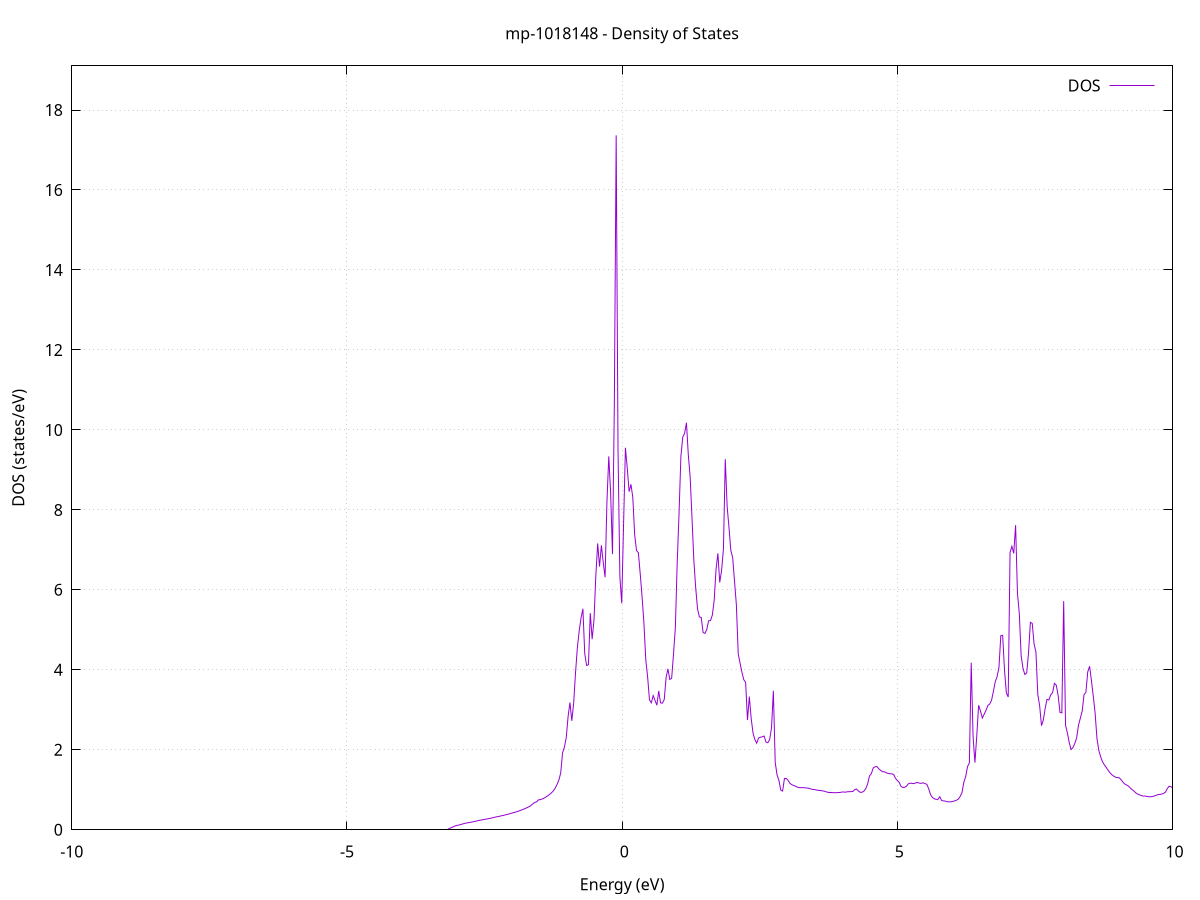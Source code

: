 set title 'mp-1018148 - Density of States'
set xlabel 'Energy (eV)'
set ylabel 'DOS (states/eV)'
set grid
set xrange [-10:10]
set yrange [0:19.104]
set xzeroaxis lt -1
set terminal png size 800,600
set output 'mp-1018148_dos_gnuplot.png'
plot '-' using 1:2 with lines title 'DOS'
-47.585700 0.000000
-47.552100 0.000000
-47.518500 0.000000
-47.484900 0.000000
-47.451300 0.000000
-47.417700 0.000000
-47.384100 0.000000
-47.350500 0.000000
-47.316900 0.000000
-47.283300 0.000000
-47.249700 0.000000
-47.216100 0.000000
-47.182500 0.000000
-47.148900 0.000000
-47.115300 0.000000
-47.081700 0.000000
-47.048100 0.000000
-47.014500 0.000000
-46.980900 0.000000
-46.947300 0.000000
-46.913700 0.000000
-46.880100 0.000000
-46.846500 0.000000
-46.812900 0.000000
-46.779300 0.000000
-46.745700 0.000000
-46.712100 0.000000
-46.678500 0.000000
-46.644900 0.000000
-46.611300 0.000000
-46.577700 0.000000
-46.544100 0.000000
-46.510500 0.000000
-46.476900 0.000000
-46.443300 0.000000
-46.409700 0.000000
-46.376100 0.000000
-46.342500 0.000000
-46.308900 0.000000
-46.275300 0.000000
-46.241700 0.000000
-46.208100 0.000000
-46.174500 0.000000
-46.140900 0.000000
-46.107300 0.000000
-46.073700 0.000000
-46.040100 0.000000
-46.006500 0.000000
-45.972900 0.000000
-45.939300 0.000000
-45.905700 0.000000
-45.872100 0.000000
-45.838500 0.000000
-45.804900 0.000000
-45.771300 0.000000
-45.737700 0.000000
-45.704100 0.000000
-45.670500 0.000000
-45.636900 0.000000
-45.603300 0.000000
-45.569700 0.000000
-45.536100 0.000000
-45.502500 0.000000
-45.468900 0.000000
-45.435300 0.000000
-45.401700 0.000000
-45.368100 0.000000
-45.334500 0.000000
-45.300900 0.000000
-45.267300 0.000000
-45.233700 0.000000
-45.200100 0.000000
-45.166500 0.000000
-45.132900 0.000000
-45.099300 0.000000
-45.065700 0.000000
-45.032100 0.000000
-44.998500 0.000000
-44.964900 0.000000
-44.931300 0.000000
-44.897700 0.000000
-44.864100 0.000000
-44.830500 0.000000
-44.796900 0.000000
-44.763300 0.000000
-44.729700 0.000000
-44.696100 0.000000
-44.662500 0.000000
-44.628900 0.000000
-44.595300 0.000000
-44.561700 0.000000
-44.528100 122.123100
-44.494500 0.000000
-44.460900 0.000000
-44.427300 0.000000
-44.393700 0.000000
-44.360100 0.000000
-44.326500 0.000000
-44.292900 0.000000
-44.259300 0.000000
-44.225700 0.000000
-44.192100 0.000000
-44.158500 0.000000
-44.124900 0.000000
-44.091300 0.000000
-44.057700 0.000000
-44.024100 0.000000
-43.990500 0.000000
-43.956900 0.000000
-43.923300 0.000000
-43.889700 0.000000
-43.856100 0.000000
-43.822500 0.000000
-43.788900 0.000000
-43.755300 0.000000
-43.721700 0.000000
-43.688100 0.000000
-43.654500 0.000000
-43.620900 0.000000
-43.587300 0.000000
-43.553700 0.000000
-43.520100 0.000000
-43.486500 0.000000
-43.452900 0.000000
-43.419300 0.000000
-43.385700 0.000000
-43.352100 0.000000
-43.318500 0.000000
-43.284900 0.000000
-43.251300 0.000000
-43.217700 0.000000
-43.184100 0.000000
-43.150500 0.000000
-43.116900 0.000000
-43.083300 0.000000
-43.049700 0.000000
-43.016100 0.000000
-42.982500 0.000000
-42.948900 0.000000
-42.915300 0.000000
-42.881700 0.000000
-42.848100 0.000000
-42.814500 0.000000
-42.780900 0.000000
-42.747300 0.000000
-42.713700 0.000000
-42.680100 0.000000
-42.646500 0.000000
-42.612900 0.000000
-42.579300 0.000000
-42.545700 0.000000
-42.512100 0.000000
-42.478500 0.000000
-42.444900 0.000000
-42.411300 0.000000
-42.377700 0.000000
-42.344100 0.000000
-42.310500 0.000000
-42.276900 0.000000
-42.243300 0.000000
-42.209700 0.000000
-42.176100 0.000000
-42.142500 0.000000
-42.108900 0.000000
-42.075300 0.000000
-42.041700 0.000000
-42.008100 0.000000
-41.974500 0.000000
-41.940900 0.000000
-41.907300 0.000000
-41.873700 0.000000
-41.840100 0.000000
-41.806500 0.000000
-41.772900 0.000000
-41.739300 0.000000
-41.705700 0.000000
-41.672100 0.000000
-41.638500 0.000000
-41.604900 0.000000
-41.571300 0.000000
-41.537700 0.000000
-41.504100 0.000000
-41.470500 0.000000
-41.436900 0.000000
-41.403300 0.000000
-41.369700 0.000000
-41.336100 0.000000
-41.302500 0.000000
-41.268900 0.000000
-41.235300 0.000000
-41.201700 0.000000
-41.168100 0.000000
-41.134500 0.000000
-41.100900 0.000000
-41.067300 0.000000
-41.033700 0.000000
-41.000100 0.000000
-40.966500 0.000000
-40.932900 0.000000
-40.899300 0.000000
-40.865700 0.000000
-40.832100 0.000000
-40.798500 0.000000
-40.764900 0.000000
-40.731300 0.000000
-40.697700 0.000000
-40.664100 0.000000
-40.630500 0.000000
-40.596900 0.000000
-40.563300 0.000000
-40.529700 0.000000
-40.496100 0.000000
-40.462500 0.000000
-40.428900 0.000000
-40.395300 0.000000
-40.361700 0.000000
-40.328100 0.000000
-40.294500 0.000000
-40.260900 0.000000
-40.227300 0.000000
-40.193700 0.000000
-40.160100 0.000000
-40.126500 0.000000
-40.092900 0.000000
-40.059300 0.000000
-40.025700 0.000000
-39.992100 0.000000
-39.958500 0.000000
-39.924900 0.000000
-39.891300 0.000000
-39.857700 0.000000
-39.824100 0.000000
-39.790500 0.000000
-39.756900 0.000000
-39.723300 0.000000
-39.689700 0.000000
-39.656000 0.000000
-39.622400 0.000000
-39.588800 0.000000
-39.555200 0.000000
-39.521600 0.000000
-39.488000 0.000000
-39.454400 0.000000
-39.420800 0.000000
-39.387200 0.000000
-39.353600 0.000000
-39.320000 0.000000
-39.286400 0.000000
-39.252800 0.000000
-39.219200 0.000000
-39.185600 0.000000
-39.152000 0.000000
-39.118400 0.000000
-39.084800 0.000000
-39.051200 0.000000
-39.017600 0.000000
-38.984000 0.000000
-38.950400 0.000000
-38.916800 0.000000
-38.883200 0.000000
-38.849600 0.000000
-38.816000 0.000000
-38.782400 0.000000
-38.748800 0.000000
-38.715200 0.000000
-38.681600 0.000000
-38.648000 0.000000
-38.614400 0.000000
-38.580800 0.000000
-38.547200 0.000000
-38.513600 0.000000
-38.480000 0.000000
-38.446400 0.000000
-38.412800 0.000000
-38.379200 0.000000
-38.345600 0.000000
-38.312000 0.000000
-38.278400 0.000000
-38.244800 0.000000
-38.211200 0.000000
-38.177600 0.000000
-38.144000 0.000000
-38.110400 0.000000
-38.076800 0.000000
-38.043200 0.000000
-38.009600 0.000000
-37.976000 0.000000
-37.942400 0.000000
-37.908800 0.000000
-37.875200 0.000000
-37.841600 0.000000
-37.808000 0.000000
-37.774400 0.000000
-37.740800 0.000000
-37.707200 0.000000
-37.673600 0.000000
-37.640000 0.000000
-37.606400 0.000000
-37.572800 0.000000
-37.539200 0.000000
-37.505600 0.000000
-37.472000 0.000000
-37.438400 0.000000
-37.404800 0.000000
-37.371200 0.000000
-37.337600 0.000000
-37.304000 0.000000
-37.270400 0.000000
-37.236800 0.000000
-37.203200 0.000000
-37.169600 0.000000
-37.136000 0.000000
-37.102400 0.000000
-37.068800 0.000000
-37.035200 0.000000
-37.001600 0.000000
-36.968000 0.000000
-36.934400 0.000000
-36.900800 0.000000
-36.867200 0.000000
-36.833600 0.000000
-36.800000 0.000000
-36.766400 0.000000
-36.732800 0.000000
-36.699200 0.000000
-36.665600 0.000000
-36.632000 0.000000
-36.598400 0.000000
-36.564800 0.000000
-36.531200 0.000000
-36.497600 0.000000
-36.464000 0.000000
-36.430400 0.000000
-36.396800 0.000000
-36.363200 0.000000
-36.329600 0.000000
-36.296000 0.000000
-36.262400 0.000000
-36.228800 0.000000
-36.195200 0.000000
-36.161600 0.000000
-36.128000 0.000000
-36.094400 0.000000
-36.060800 0.000000
-36.027200 0.000000
-35.993600 0.000000
-35.960000 0.000000
-35.926400 0.000000
-35.892800 0.000000
-35.859200 0.000000
-35.825600 0.000000
-35.792000 0.000000
-35.758400 0.000000
-35.724800 0.000000
-35.691200 0.000000
-35.657600 0.000000
-35.624000 0.000000
-35.590400 0.000000
-35.556800 0.000000
-35.523200 0.000000
-35.489600 0.000000
-35.456000 0.000000
-35.422400 0.000000
-35.388800 0.000000
-35.355200 0.000000
-35.321600 0.000000
-35.288000 0.000000
-35.254400 0.000000
-35.220800 0.000000
-35.187200 0.000000
-35.153600 0.000000
-35.120000 0.000000
-35.086400 0.000000
-35.052800 0.000000
-35.019200 0.000000
-34.985600 0.000000
-34.952000 0.000000
-34.918400 0.000000
-34.884800 0.000000
-34.851200 0.000000
-34.817600 0.000000
-34.784000 0.000000
-34.750400 0.000000
-34.716800 0.000000
-34.683200 0.000000
-34.649600 0.000000
-34.616000 0.000000
-34.582400 0.000000
-34.548800 0.000000
-34.515200 0.000000
-34.481600 0.000000
-34.448000 0.000000
-34.414400 0.000000
-34.380800 0.000000
-34.347200 0.000000
-34.313600 0.000000
-34.280000 0.000000
-34.246400 0.000000
-34.212800 0.000000
-34.179200 0.000000
-34.145600 0.000000
-34.112000 0.000000
-34.078400 0.000000
-34.044800 0.000000
-34.011200 0.000000
-33.977600 0.000000
-33.944000 0.000000
-33.910400 0.000000
-33.876800 0.000000
-33.843200 0.000000
-33.809600 0.000000
-33.776000 0.000000
-33.742400 0.000000
-33.708800 0.000000
-33.675200 0.000000
-33.641600 0.000000
-33.608000 0.000000
-33.574400 0.000000
-33.540800 0.000000
-33.507200 0.000000
-33.473600 0.000000
-33.440000 0.000000
-33.406400 0.000000
-33.372800 0.000000
-33.339200 0.000000
-33.305600 0.000000
-33.272000 0.000000
-33.238400 0.000000
-33.204800 0.000000
-33.171200 0.000000
-33.137600 0.000000
-33.104000 0.000000
-33.070400 0.000000
-33.036800 0.000000
-33.003200 0.000000
-32.969600 0.000000
-32.936000 0.000000
-32.902400 0.000000
-32.868800 0.000000
-32.835200 0.000000
-32.801600 0.000000
-32.768000 0.000000
-32.734400 0.000000
-32.700800 0.000000
-32.667200 0.000000
-32.633600 0.000000
-32.600000 0.000000
-32.566400 0.000000
-32.532800 0.000000
-32.499200 0.000000
-32.465600 0.000000
-32.432000 0.000000
-32.398400 0.000000
-32.364800 0.000000
-32.331200 0.000000
-32.297600 0.000000
-32.264000 0.000000
-32.230400 0.000000
-32.196800 0.000000
-32.163200 0.000000
-32.129600 0.000000
-32.096000 0.000000
-32.062400 0.000000
-32.028800 0.000000
-31.995200 0.000000
-31.961600 0.000000
-31.928000 0.000000
-31.894400 0.000000
-31.860800 0.000000
-31.827200 0.000000
-31.793600 0.000000
-31.760000 0.000000
-31.726400 0.000000
-31.692800 0.000000
-31.659200 0.000000
-31.625600 0.000000
-31.592000 0.000000
-31.558400 0.000000
-31.524800 0.000000
-31.491200 0.000000
-31.457600 0.000000
-31.424000 0.000000
-31.390400 0.000000
-31.356800 0.000000
-31.323200 0.000000
-31.289600 0.000000
-31.256000 0.000000
-31.222400 0.000000
-31.188800 0.000000
-31.155200 0.000000
-31.121600 0.000000
-31.088000 0.000000
-31.054400 0.000000
-31.020800 0.000000
-30.987200 0.000000
-30.953600 0.000000
-30.920000 0.000000
-30.886400 0.000000
-30.852800 0.000000
-30.819200 0.000000
-30.785600 0.000000
-30.752000 0.000000
-30.718400 0.000000
-30.684800 0.000000
-30.651200 0.000000
-30.617600 0.000000
-30.584000 0.000000
-30.550400 0.000000
-30.516800 0.000000
-30.483200 0.000000
-30.449600 0.000000
-30.416000 0.000000
-30.382400 0.000000
-30.348800 0.000000
-30.315200 0.000000
-30.281600 0.000000
-30.248000 0.000000
-30.214400 0.000000
-30.180800 0.000000
-30.147200 0.000000
-30.113600 0.000000
-30.079900 0.000000
-30.046300 0.000000
-30.012700 0.000000
-29.979100 0.000000
-29.945500 0.000000
-29.911900 0.000000
-29.878300 0.000000
-29.844700 0.000000
-29.811100 0.000000
-29.777500 0.000000
-29.743900 0.000000
-29.710300 0.000000
-29.676700 0.000000
-29.643100 0.000000
-29.609500 0.000000
-29.575900 0.000000
-29.542300 0.000000
-29.508700 0.000000
-29.475100 0.000000
-29.441500 0.000000
-29.407900 0.000000
-29.374300 0.000000
-29.340700 0.000000
-29.307100 0.000000
-29.273500 0.000000
-29.239900 0.000000
-29.206300 0.000000
-29.172700 0.000000
-29.139100 0.000000
-29.105500 0.000000
-29.071900 0.000000
-29.038300 0.000000
-29.004700 0.000000
-28.971100 0.000000
-28.937500 0.000000
-28.903900 0.000000
-28.870300 0.000000
-28.836700 0.000000
-28.803100 0.000000
-28.769500 0.000000
-28.735900 0.000000
-28.702300 0.000000
-28.668700 0.000000
-28.635100 0.000000
-28.601500 0.000000
-28.567900 0.000000
-28.534300 0.000000
-28.500700 0.000000
-28.467100 0.000000
-28.433500 0.000000
-28.399900 0.000000
-28.366300 0.000000
-28.332700 0.000000
-28.299100 0.000000
-28.265500 0.000000
-28.231900 0.000000
-28.198300 0.000000
-28.164700 0.000000
-28.131100 0.000000
-28.097500 0.000000
-28.063900 0.000000
-28.030300 0.000000
-27.996700 0.000000
-27.963100 0.000000
-27.929500 0.000000
-27.895900 0.000000
-27.862300 0.000000
-27.828700 0.000000
-27.795100 0.000000
-27.761500 0.000000
-27.727900 0.000000
-27.694300 0.000000
-27.660700 0.000000
-27.627100 0.000000
-27.593500 0.000000
-27.559900 0.000000
-27.526300 0.000000
-27.492700 0.000000
-27.459100 0.000000
-27.425500 0.000000
-27.391900 0.000000
-27.358300 0.000000
-27.324700 0.000000
-27.291100 0.000000
-27.257500 0.000000
-27.223900 0.000000
-27.190300 0.000000
-27.156700 0.000000
-27.123100 0.000000
-27.089500 0.000000
-27.055900 0.000000
-27.022300 0.000000
-26.988700 0.000000
-26.955100 0.000000
-26.921500 0.000000
-26.887900 0.000000
-26.854300 0.000000
-26.820700 0.000000
-26.787100 0.000000
-26.753500 0.000000
-26.719900 0.000000
-26.686300 0.000000
-26.652700 0.000000
-26.619100 0.000000
-26.585500 0.000000
-26.551900 0.000000
-26.518300 0.000000
-26.484700 0.000000
-26.451100 0.000000
-26.417500 0.000000
-26.383900 0.000000
-26.350300 0.000000
-26.316700 0.000000
-26.283100 0.000000
-26.249500 0.000000
-26.215900 0.000000
-26.182300 0.000000
-26.148700 0.000000
-26.115100 0.000000
-26.081500 0.000000
-26.047900 0.000000
-26.014300 0.000000
-25.980700 0.000000
-25.947100 0.000000
-25.913500 0.000000
-25.879900 0.000000
-25.846300 0.000000
-25.812700 0.000000
-25.779100 0.000000
-25.745500 0.000000
-25.711900 0.000000
-25.678300 0.000000
-25.644700 0.000000
-25.611100 0.000000
-25.577500 0.000000
-25.543900 0.000000
-25.510300 0.000000
-25.476700 0.000000
-25.443100 0.000000
-25.409500 0.000000
-25.375900 0.000000
-25.342300 0.000000
-25.308700 0.000000
-25.275100 0.000000
-25.241500 0.000000
-25.207900 0.000000
-25.174300 0.000000
-25.140700 0.000000
-25.107100 0.000000
-25.073500 0.000000
-25.039900 0.000000
-25.006300 0.000000
-24.972700 0.000000
-24.939100 0.000000
-24.905500 0.000000
-24.871900 0.000000
-24.838300 0.000000
-24.804700 0.000000
-24.771100 0.000000
-24.737500 0.000000
-24.703900 0.000000
-24.670300 0.000000
-24.636700 0.000000
-24.603100 0.000000
-24.569500 0.000000
-24.535900 0.000000
-24.502300 0.000000
-24.468700 0.000000
-24.435100 0.000000
-24.401500 0.000000
-24.367900 0.000000
-24.334300 0.000000
-24.300700 0.000000
-24.267100 0.000000
-24.233500 0.000000
-24.199900 0.000000
-24.166300 0.000000
-24.132700 0.000000
-24.099100 0.000000
-24.065500 0.000000
-24.031900 0.000000
-23.998300 0.000000
-23.964700 0.000000
-23.931100 0.000000
-23.897500 0.000000
-23.863900 0.000000
-23.830300 0.000000
-23.796700 0.000000
-23.763100 0.000000
-23.729500 0.000000
-23.695900 0.000000
-23.662300 0.000000
-23.628700 0.000000
-23.595100 0.000000
-23.561500 0.000000
-23.527900 0.000000
-23.494300 0.000000
-23.460700 0.000000
-23.427100 0.000000
-23.393500 0.000000
-23.359900 0.000000
-23.326300 0.000000
-23.292700 0.000000
-23.259100 56.169600
-23.225500 27.532100
-23.191900 339.630600
-23.158300 0.000000
-23.124700 0.000000
-23.091100 0.000000
-23.057500 0.000000
-23.023900 0.000000
-22.990300 0.000000
-22.956700 0.000000
-22.923100 0.000000
-22.889500 0.000000
-22.855900 0.000000
-22.822300 0.000000
-22.788700 0.000000
-22.755100 0.000000
-22.721500 0.000000
-22.687900 0.000000
-22.654300 0.000000
-22.620700 0.000000
-22.587100 0.000000
-22.553500 0.000000
-22.519900 0.000000
-22.486300 0.000000
-22.452700 0.000000
-22.419100 0.000000
-22.385500 0.000000
-22.351900 0.000000
-22.318300 0.000000
-22.284700 0.000000
-22.251100 0.000000
-22.217500 0.000000
-22.183900 0.000000
-22.150300 0.000000
-22.116700 0.000000
-22.083100 0.000000
-22.049500 0.000000
-22.015900 0.000000
-21.982300 0.000000
-21.948700 0.000000
-21.915100 0.000000
-21.881500 0.000000
-21.847900 0.000000
-21.814300 0.000000
-21.780700 0.000000
-21.747100 0.000000
-21.713500 0.000000
-21.679900 0.000000
-21.646300 0.000000
-21.612700 0.000000
-21.579100 0.000000
-21.545500 0.000000
-21.511900 0.000000
-21.478300 0.000000
-21.444700 0.000000
-21.411100 0.000000
-21.377500 0.000000
-21.343900 0.000000
-21.310300 0.000000
-21.276700 0.000000
-21.243100 0.000000
-21.209500 0.000000
-21.175900 0.000000
-21.142300 0.000000
-21.108700 0.000000
-21.075100 0.000000
-21.041500 0.000000
-21.007900 0.000000
-20.974300 0.000000
-20.940700 0.000000
-20.907100 0.000000
-20.873500 0.000000
-20.839900 0.000000
-20.806300 0.000000
-20.772700 0.000000
-20.739100 0.000000
-20.705500 0.000000
-20.671900 0.000000
-20.638300 0.000000
-20.604700 0.000000
-20.571100 0.000000
-20.537500 0.000000
-20.503900 0.000000
-20.470200 0.000000
-20.436600 0.000000
-20.403000 0.000000
-20.369400 0.000000
-20.335800 0.000000
-20.302200 0.000000
-20.268600 0.000000
-20.235000 0.000000
-20.201400 0.000000
-20.167800 0.000000
-20.134200 0.000000
-20.100600 0.000000
-20.067000 0.000000
-20.033400 0.000000
-19.999800 0.000000
-19.966200 0.000000
-19.932600 0.000000
-19.899000 0.000000
-19.865400 0.000000
-19.831800 0.000000
-19.798200 0.000000
-19.764600 0.000000
-19.731000 0.000000
-19.697400 0.000000
-19.663800 0.000000
-19.630200 0.000000
-19.596600 0.000000
-19.563000 0.000000
-19.529400 0.000000
-19.495800 0.000000
-19.462200 0.000000
-19.428600 0.000000
-19.395000 0.000000
-19.361400 0.000000
-19.327800 0.000000
-19.294200 0.000000
-19.260600 0.000000
-19.227000 0.000000
-19.193400 0.000000
-19.159800 0.000000
-19.126200 0.000000
-19.092600 0.000000
-19.059000 0.000000
-19.025400 0.000000
-18.991800 0.000000
-18.958200 0.000000
-18.924600 0.000000
-18.891000 0.000000
-18.857400 0.000000
-18.823800 0.000000
-18.790200 0.000000
-18.756600 0.000000
-18.723000 0.000000
-18.689400 0.000000
-18.655800 0.000000
-18.622200 0.000000
-18.588600 0.000000
-18.555000 0.000000
-18.521400 0.000000
-18.487800 0.000000
-18.454200 0.000000
-18.420600 0.000000
-18.387000 0.000000
-18.353400 0.000000
-18.319800 0.000000
-18.286200 0.000000
-18.252600 0.000000
-18.219000 0.000000
-18.185400 0.000000
-18.151800 0.000000
-18.118200 0.000000
-18.084600 0.000000
-18.051000 0.000000
-18.017400 0.000000
-17.983800 0.000000
-17.950200 0.000000
-17.916600 0.000000
-17.883000 0.000000
-17.849400 0.000000
-17.815800 0.000000
-17.782200 0.000000
-17.748600 0.000000
-17.715000 0.000000
-17.681400 0.000000
-17.647800 0.000000
-17.614200 0.000000
-17.580600 0.000000
-17.547000 0.000000
-17.513400 0.000000
-17.479800 0.000000
-17.446200 0.000000
-17.412600 0.000000
-17.379000 0.000000
-17.345400 0.000000
-17.311800 0.000000
-17.278200 0.000000
-17.244600 0.000000
-17.211000 0.000000
-17.177400 0.000000
-17.143800 0.000000
-17.110200 0.000000
-17.076600 0.000000
-17.043000 0.000000
-17.009400 0.000000
-16.975800 0.000000
-16.942200 0.000000
-16.908600 0.000000
-16.875000 0.000000
-16.841400 0.000000
-16.807800 0.000000
-16.774200 0.000000
-16.740600 0.000000
-16.707000 0.000000
-16.673400 0.000000
-16.639800 0.000000
-16.606200 0.000000
-16.572600 0.000000
-16.539000 0.000000
-16.505400 0.000000
-16.471800 0.000000
-16.438200 0.000000
-16.404600 0.000000
-16.371000 0.000000
-16.337400 0.000000
-16.303800 0.000000
-16.270200 0.000000
-16.236600 0.000000
-16.203000 0.000000
-16.169400 0.000000
-16.135800 0.000000
-16.102200 0.000000
-16.068600 0.000000
-16.035000 0.000000
-16.001400 0.000000
-15.967800 0.000000
-15.934200 0.000000
-15.900600 0.000000
-15.867000 0.000000
-15.833400 0.000000
-15.799800 0.000000
-15.766200 0.000000
-15.732600 0.000000
-15.699000 0.000000
-15.665400 0.000000
-15.631800 0.000000
-15.598200 0.000000
-15.564600 0.000000
-15.531000 0.000000
-15.497400 0.000000
-15.463800 0.000000
-15.430200 0.000000
-15.396600 0.000000
-15.363000 0.000000
-15.329400 0.000000
-15.295800 0.000000
-15.262200 0.000000
-15.228600 0.000000
-15.195000 0.000000
-15.161400 0.000000
-15.127800 0.000000
-15.094200 0.000000
-15.060600 0.000000
-15.027000 0.000000
-14.993400 0.000000
-14.959800 0.000000
-14.926200 0.000000
-14.892600 0.000000
-14.859000 0.000000
-14.825400 0.000000
-14.791800 0.000000
-14.758200 0.000000
-14.724600 0.000000
-14.691000 0.000000
-14.657400 0.000000
-14.623800 0.000000
-14.590200 0.000000
-14.556600 0.000000
-14.523000 0.000000
-14.489400 0.000000
-14.455800 0.000000
-14.422200 0.000000
-14.388600 0.000000
-14.355000 0.000000
-14.321400 0.000000
-14.287800 0.000000
-14.254200 0.000000
-14.220600 0.000000
-14.187000 0.000000
-14.153400 0.000000
-14.119800 0.000000
-14.086200 0.000000
-14.052600 0.000000
-14.019000 0.000000
-13.985400 0.000000
-13.951800 0.000000
-13.918200 0.000000
-13.884600 0.000000
-13.851000 0.000000
-13.817400 0.000000
-13.783800 0.000000
-13.750200 0.000000
-13.716600 0.000000
-13.683000 0.000000
-13.649400 0.000000
-13.615800 0.000000
-13.582200 0.000000
-13.548600 0.000000
-13.515000 0.000000
-13.481400 0.000000
-13.447800 0.000000
-13.414200 0.000000
-13.380600 0.000000
-13.347000 0.000000
-13.313400 0.000000
-13.279800 0.000000
-13.246200 0.000000
-13.212600 0.000000
-13.179000 0.000000
-13.145400 0.000000
-13.111800 0.000000
-13.078200 0.000000
-13.044600 0.000000
-13.011000 0.000000
-12.977400 0.000000
-12.943800 0.000000
-12.910200 0.000000
-12.876600 0.000000
-12.843000 0.000000
-12.809400 0.000000
-12.775800 0.000000
-12.742200 0.000000
-12.708600 0.000000
-12.675000 0.000000
-12.641400 0.000000
-12.607800 0.000000
-12.574200 0.000000
-12.540600 0.000000
-12.507000 0.000000
-12.473400 0.000000
-12.439800 0.000000
-12.406200 0.000000
-12.372600 0.000000
-12.339000 0.000000
-12.305400 0.000000
-12.271800 0.000000
-12.238200 0.000000
-12.204600 0.000000
-12.171000 0.000000
-12.137400 0.000000
-12.103800 0.000000
-12.070200 0.000000
-12.036600 0.000000
-12.003000 0.000000
-11.969400 0.000000
-11.935800 0.000000
-11.902200 0.000000
-11.868600 0.000000
-11.835000 0.000000
-11.801400 0.000000
-11.767800 0.000000
-11.734200 0.000000
-11.700600 0.000000
-11.667000 0.000000
-11.633400 0.000000
-11.599800 0.000000
-11.566200 0.000000
-11.532600 0.000000
-11.499000 0.000000
-11.465400 0.000000
-11.431800 0.000000
-11.398200 0.000000
-11.364600 0.000000
-11.331000 0.000000
-11.297400 0.000000
-11.263800 0.000000
-11.230200 0.000000
-11.196600 0.000000
-11.163000 0.000000
-11.129400 0.000000
-11.095800 0.000000
-11.062200 0.000000
-11.028600 0.000000
-10.995000 0.000000
-10.961400 0.000000
-10.927800 0.000000
-10.894100 0.000000
-10.860500 0.000000
-10.826900 0.000000
-10.793300 0.000000
-10.759700 0.000000
-10.726100 0.000000
-10.692500 0.000000
-10.658900 0.000000
-10.625300 0.000000
-10.591700 0.000000
-10.558100 0.000000
-10.524500 0.000000
-10.490900 0.000000
-10.457300 0.000000
-10.423700 0.000000
-10.390100 0.000000
-10.356500 0.000000
-10.322900 0.000000
-10.289300 0.000000
-10.255700 0.000000
-10.222100 0.000000
-10.188500 0.000000
-10.154900 0.000000
-10.121300 0.000000
-10.087700 0.000000
-10.054100 0.000000
-10.020500 0.000000
-9.986900 0.000000
-9.953300 0.000000
-9.919700 0.000000
-9.886100 0.000000
-9.852500 0.000000
-9.818900 0.000000
-9.785300 0.000000
-9.751700 0.000000
-9.718100 0.000000
-9.684500 0.000000
-9.650900 0.000000
-9.617300 0.000000
-9.583700 0.000000
-9.550100 0.000000
-9.516500 0.000000
-9.482900 0.000000
-9.449300 0.000000
-9.415700 0.000000
-9.382100 0.000000
-9.348500 0.000000
-9.314900 0.000000
-9.281300 0.000000
-9.247700 0.000000
-9.214100 0.000000
-9.180500 0.000000
-9.146900 0.000000
-9.113300 0.000000
-9.079700 0.000000
-9.046100 0.000000
-9.012500 0.000000
-8.978900 0.000000
-8.945300 0.000000
-8.911700 0.000000
-8.878100 0.000000
-8.844500 0.000000
-8.810900 0.000000
-8.777300 0.000000
-8.743700 0.000000
-8.710100 0.000000
-8.676500 0.000000
-8.642900 0.000000
-8.609300 0.000000
-8.575700 0.000000
-8.542100 0.000000
-8.508500 0.000000
-8.474900 0.000000
-8.441300 0.000000
-8.407700 0.000000
-8.374100 0.000000
-8.340500 0.000000
-8.306900 0.000000
-8.273300 0.000000
-8.239700 0.000000
-8.206100 0.000000
-8.172500 0.000000
-8.138900 0.000000
-8.105300 0.000000
-8.071700 0.000000
-8.038100 0.000000
-8.004500 0.000000
-7.970900 0.000000
-7.937300 0.000000
-7.903700 0.000000
-7.870100 0.000000
-7.836500 0.000000
-7.802900 0.000000
-7.769300 0.000000
-7.735700 0.000000
-7.702100 0.000000
-7.668500 0.000000
-7.634900 0.000000
-7.601300 0.000000
-7.567700 0.000000
-7.534100 0.000000
-7.500500 0.000000
-7.466900 0.000000
-7.433300 0.000000
-7.399700 0.000000
-7.366100 0.000000
-7.332500 0.000000
-7.298900 0.000000
-7.265300 0.000000
-7.231700 0.000000
-7.198100 0.000000
-7.164500 0.000000
-7.130900 0.000000
-7.097300 0.000000
-7.063700 0.000000
-7.030100 0.000000
-6.996500 0.000000
-6.962900 0.000000
-6.929300 0.000000
-6.895700 0.000000
-6.862100 0.000000
-6.828500 0.000000
-6.794900 0.000000
-6.761300 0.000000
-6.727700 0.000000
-6.694100 0.000000
-6.660500 0.000000
-6.626900 0.000000
-6.593300 0.000000
-6.559700 0.000000
-6.526100 0.000000
-6.492500 0.000000
-6.458900 0.000000
-6.425300 0.000000
-6.391700 0.000000
-6.358100 0.000000
-6.324500 0.000000
-6.290900 0.000000
-6.257300 0.000000
-6.223700 0.000000
-6.190100 0.000000
-6.156500 0.000000
-6.122900 0.000000
-6.089300 0.000000
-6.055700 0.000000
-6.022100 0.000000
-5.988500 0.000000
-5.954900 0.000000
-5.921300 0.000000
-5.887700 0.000000
-5.854100 0.000000
-5.820500 0.000000
-5.786900 0.000000
-5.753300 0.000000
-5.719700 0.000000
-5.686100 0.000000
-5.652500 0.000000
-5.618900 0.000000
-5.585300 0.000000
-5.551700 0.000000
-5.518100 0.000000
-5.484500 0.000000
-5.450900 0.000000
-5.417300 0.000000
-5.383700 0.000000
-5.350100 0.000000
-5.316500 0.000000
-5.282900 0.000000
-5.249300 0.000000
-5.215700 0.000000
-5.182100 0.000000
-5.148500 0.000000
-5.114900 0.000000
-5.081300 0.000000
-5.047700 0.000000
-5.014100 0.000000
-4.980500 0.000000
-4.946900 0.000000
-4.913300 0.000000
-4.879700 0.000000
-4.846100 0.000000
-4.812500 0.000000
-4.778900 0.000000
-4.745300 0.000000
-4.711700 0.000000
-4.678100 0.000000
-4.644500 0.000000
-4.610900 0.000000
-4.577300 0.000000
-4.543700 0.000000
-4.510100 0.000000
-4.476500 0.000000
-4.442900 0.000000
-4.409300 0.000000
-4.375700 0.000000
-4.342100 0.000000
-4.308500 0.000000
-4.274900 0.000000
-4.241300 0.000000
-4.207700 0.000000
-4.174100 0.000000
-4.140500 0.000000
-4.106900 0.000000
-4.073300 0.000000
-4.039700 0.000000
-4.006100 0.000000
-3.972500 0.000000
-3.938900 0.000000
-3.905300 0.000000
-3.871700 0.000000
-3.838100 0.000000
-3.804500 0.000000
-3.770900 0.000000
-3.737300 0.000000
-3.703700 0.000000
-3.670100 0.000000
-3.636500 0.000000
-3.602900 0.000000
-3.569300 0.000000
-3.535700 0.000000
-3.502100 0.000000
-3.468500 0.000000
-3.434900 0.000000
-3.401300 0.000000
-3.367700 0.000000
-3.334100 0.000000
-3.300500 0.000000
-3.266900 0.000000
-3.233300 0.000000
-3.199700 0.000000
-3.166100 0.000000
-3.132500 0.038100
-3.098900 0.055200
-3.065300 0.077700
-3.031700 0.097200
-2.998100 0.111400
-2.964500 0.118900
-2.930900 0.131000
-2.897300 0.145500
-2.863700 0.159000
-2.830100 0.168700
-2.796500 0.176300
-2.762900 0.184600
-2.729300 0.193900
-2.695700 0.204000
-2.662100 0.214600
-2.628500 0.225500
-2.594900 0.235000
-2.561300 0.243600
-2.527700 0.252000
-2.494100 0.260500
-2.460500 0.269400
-2.426900 0.278500
-2.393300 0.287900
-2.359700 0.298700
-2.326100 0.309500
-2.292500 0.320200
-2.258900 0.329800
-2.225300 0.339400
-2.191700 0.349600
-2.158100 0.360200
-2.124500 0.371600
-2.090900 0.383500
-2.057300 0.395700
-2.023700 0.408200
-1.990100 0.420800
-1.956500 0.433900
-1.922900 0.447800
-1.889300 0.463800
-1.855700 0.480300
-1.822100 0.497800
-1.788500 0.516400
-1.754900 0.536300
-1.721300 0.557400
-1.687700 0.580500
-1.654100 0.607700
-1.620500 0.652500
-1.586900 0.683700
-1.553300 0.699000
-1.519700 0.749300
-1.486100 0.752900
-1.452500 0.770300
-1.418900 0.791900
-1.385300 0.818000
-1.351700 0.848400
-1.318100 0.883700
-1.284400 0.924900
-1.250800 0.970300
-1.217200 1.038000
-1.183600 1.134500
-1.150000 1.239400
-1.116400 1.421700
-1.082800 1.924500
-1.049200 2.067400
-1.015600 2.308000
-0.982000 2.835300
-0.948400 3.183000
-0.914800 2.725200
-0.881200 3.160400
-0.847600 3.917700
-0.814000 4.548400
-0.780400 4.973800
-0.746800 5.296400
-0.713200 5.527900
-0.679600 4.406300
-0.646000 4.109900
-0.612400 4.127400
-0.578800 5.419300
-0.545200 4.767200
-0.511600 5.245400
-0.478000 6.360200
-0.444400 7.161600
-0.410800 6.582800
-0.377200 7.111800
-0.343600 6.685700
-0.310000 6.315700
-0.276400 8.196400
-0.242800 9.339300
-0.209200 8.424800
-0.175600 6.893000
-0.142000 10.582100
-0.108400 17.367400
-0.074800 9.497500
-0.041200 6.331200
-0.007600 5.664200
0.026000 7.641900
0.059600 9.553300
0.093200 9.042000
0.126800 8.456500
0.160400 8.638900
0.194000 8.306300
0.227600 7.375500
0.261200 6.984400
0.294800 6.927700
0.328400 6.403800
0.362000 5.828600
0.395600 5.174700
0.429200 4.253400
0.462800 3.826500
0.496400 3.248200
0.530000 3.176000
0.563600 3.355700
0.597200 3.235300
0.630800 3.115400
0.664400 3.472200
0.698000 3.175000
0.731600 3.165900
0.765200 3.258800
0.798800 3.808900
0.832400 4.023400
0.866000 3.758400
0.899600 3.788000
0.933200 4.389600
0.966800 5.056700
1.000400 6.663100
1.034000 7.919900
1.067600 9.337300
1.101200 9.818400
1.134800 9.913000
1.168400 10.178800
1.202000 9.380500
1.235600 8.827800
1.269200 7.802900
1.302800 6.739600
1.336400 6.048500
1.370000 5.523700
1.403600 5.322700
1.437200 5.308700
1.470800 4.933700
1.504400 4.911100
1.538000 5.010400
1.571600 5.227200
1.605200 5.231600
1.638800 5.368100
1.672400 5.738000
1.706000 6.509900
1.739600 6.911900
1.773200 6.185200
1.806800 6.481900
1.840400 7.021500
1.874000 9.268700
1.907600 8.087400
1.941200 7.562100
1.974800 6.983400
2.008400 6.807700
2.042000 6.213900
2.075600 5.625300
2.109200 4.397700
2.142800 4.167100
2.176400 3.941400
2.210000 3.753800
2.243600 3.687300
2.277200 2.745200
2.310800 3.329100
2.344400 2.787200
2.378000 2.419400
2.411600 2.255100
2.445200 2.164300
2.478800 2.294700
2.512400 2.314500
2.546000 2.324500
2.579600 2.343600
2.613200 2.193700
2.646800 2.177300
2.680400 2.256000
2.714000 2.549200
2.747600 3.475900
2.781200 1.687000
2.814800 1.370800
2.848400 1.238100
2.882000 0.993200
2.915600 0.967700
2.949200 1.283800
2.982800 1.281700
3.016400 1.233800
3.050000 1.159700
3.083600 1.127300
3.117200 1.107300
3.150800 1.089200
3.184400 1.066200
3.218000 1.053100
3.251600 1.054700
3.285200 1.054300
3.318800 1.049100
3.352400 1.045000
3.386000 1.038600
3.419600 1.024900
3.453200 1.011300
3.486800 1.006000
3.520400 0.999900
3.554000 0.987600
3.587600 0.982900
3.621200 0.977300
3.654800 0.969800
3.688400 0.959300
3.722000 0.942500
3.755600 0.933200
3.789200 0.932400
3.822800 0.928800
3.856400 0.927100
3.890000 0.928400
3.923600 0.929500
3.957200 0.933600
3.990800 0.942500
4.024400 0.945200
4.058000 0.940100
4.091600 0.950800
4.125200 0.952000
4.158800 0.954200
4.192400 0.957800
4.226000 1.005500
4.259600 1.019200
4.293200 0.969800
4.326800 0.936200
4.360400 0.938600
4.394000 0.968900
4.427600 1.029600
4.461200 1.152000
4.494800 1.347500
4.528400 1.404700
4.562000 1.547100
4.595600 1.575100
4.629200 1.581300
4.662800 1.526100
4.696400 1.486900
4.730000 1.451300
4.763600 1.450600
4.797200 1.426000
4.830800 1.408300
4.864400 1.401800
4.898000 1.397800
4.931600 1.385700
4.965200 1.291000
4.998800 1.234100
5.032400 1.190700
5.066000 1.085700
5.099600 1.059200
5.133200 1.061700
5.166800 1.092300
5.200400 1.149000
5.234000 1.165100
5.267600 1.161300
5.301200 1.153000
5.334800 1.174300
5.368400 1.182500
5.402000 1.165800
5.435600 1.160300
5.469200 1.175300
5.502800 1.155500
5.536400 1.136100
5.570000 1.024700
5.603600 0.878600
5.637200 0.809300
5.670800 0.776700
5.704400 0.759900
5.738000 0.760600
5.771600 0.825600
5.805200 0.732200
5.838800 0.721900
5.872400 0.717100
5.906000 0.700200
5.939600 0.697600
5.973200 0.698700
6.006800 0.708500
6.040400 0.721200
6.074000 0.739900
6.107600 0.764500
6.141200 0.832200
6.174800 0.928600
6.208400 1.187300
6.242000 1.332000
6.275600 1.578800
6.309200 1.672500
6.342800 4.178400
6.376400 2.332800
6.410000 1.680000
6.443600 2.349700
6.477200 3.115100
6.510800 2.971500
6.544400 2.794700
6.578000 2.889000
6.611600 2.986600
6.645200 3.109800
6.678800 3.144500
6.712400 3.240300
6.746000 3.461800
6.779600 3.702100
6.813200 3.830000
6.846800 4.060300
6.880400 4.854500
6.914000 4.862300
6.947600 3.994300
6.981200 3.421200
7.014800 3.320400
7.048400 6.936000
7.082000 7.090400
7.115600 6.911900
7.149200 7.618400
7.182800 5.913400
7.216400 5.414300
7.250000 4.349600
7.283600 4.036400
7.317200 3.883200
7.350800 3.920400
7.384400 4.429600
7.418000 5.188100
7.451600 5.160700
7.485200 4.646400
7.518800 4.445700
7.552400 3.383000
7.586000 3.102500
7.619600 2.604500
7.653200 2.745500
7.686800 3.038300
7.720400 3.262400
7.754000 3.246900
7.787600 3.375500
7.821200 3.428700
7.854800 3.660500
7.888400 3.616500
7.922000 3.362400
7.955600 2.935800
7.989200 2.922900
8.022800 5.718700
8.056400 2.615100
8.090000 2.422700
8.123600 2.180100
8.157200 2.007100
8.190800 2.053500
8.224400 2.158500
8.258000 2.294000
8.291700 2.614700
8.325300 2.791200
8.358900 2.965000
8.392500 3.379900
8.426100 3.435000
8.459700 3.947400
8.493300 4.089300
8.526900 3.732900
8.560500 3.341200
8.594100 2.916800
8.627700 2.279700
8.661300 1.984200
8.694900 1.822700
8.728500 1.702900
8.762100 1.621400
8.795700 1.560700
8.829300 1.488600
8.862900 1.427000
8.896500 1.376500
8.930100 1.343200
8.963700 1.315400
8.997300 1.304300
9.030900 1.300200
9.064500 1.253700
9.098100 1.192000
9.131700 1.145500
9.165300 1.120200
9.198900 1.095200
9.232500 1.046100
9.266100 1.002600
9.299700 0.969200
9.333300 0.921300
9.366900 0.894600
9.400500 0.874500
9.434100 0.854200
9.467700 0.842400
9.501300 0.844200
9.534900 0.834100
9.568500 0.825100
9.602100 0.825000
9.635700 0.832400
9.669300 0.845100
9.702900 0.860700
9.736500 0.879200
9.770100 0.884800
9.803700 0.892500
9.837300 0.908000
9.870900 0.939800
9.904500 1.027500
9.938100 1.089000
9.971700 1.075900
10.005300 1.048400
10.038900 1.036200
10.072500 1.007800
10.106100 1.005200
10.139700 0.971800
10.173300 0.968200
10.206900 0.930700
10.240500 0.919600
10.274100 0.898300
10.307700 0.882400
10.341300 0.869600
10.374900 0.860200
10.408500 0.850500
10.442100 0.839200
10.475700 0.848800
10.509300 0.882900
10.542900 0.902100
10.576500 0.912600
10.610100 0.932500
10.643700 0.961300
10.677300 0.990300
10.710900 1.035900
10.744500 1.094900
10.778100 1.174300
10.811700 1.253500
10.845300 1.321100
10.878900 1.446900
10.912500 1.371800
10.946100 1.333100
10.979700 1.291800
11.013300 1.275200
11.046900 1.284500
11.080500 1.284600
11.114100 1.266500
11.147700 1.261200
11.181300 1.428200
11.214900 1.614400
11.248500 2.134200
11.282100 2.421700
11.315700 2.089300
11.349300 1.873200
11.382900 1.702000
11.416500 1.554200
11.450100 1.457000
11.483700 1.375300
11.517300 1.316800
11.550900 1.267800
11.584500 1.225100
11.618100 1.184800
11.651700 1.123100
11.685300 1.081200
11.718900 1.047700
11.752500 1.012600
11.786100 0.975000
11.819700 0.992400
11.853300 0.943100
11.886900 0.926600
11.920500 0.908100
11.954100 0.890600
11.987700 0.876200
12.021300 0.842200
12.054900 0.792400
12.088500 0.770900
12.122100 0.763400
12.155700 0.755200
12.189300 0.750000
12.222900 0.752700
12.256500 0.765800
12.290100 0.795400
12.323700 0.865500
12.357300 1.029800
12.390900 0.961600
12.424500 0.950400
12.458100 0.942100
12.491700 0.939000
12.525300 0.939000
12.558900 0.938300
12.592500 0.934300
12.626100 0.918400
12.659700 0.895400
12.693300 0.885600
12.726900 0.881800
12.760500 0.874600
12.794100 0.844400
12.827700 0.833400
12.861300 0.821400
12.894900 0.804800
12.928500 0.789600
12.962100 0.777700
12.995700 0.770600
13.029300 0.762400
13.062900 0.753000
13.096500 0.743100
13.130100 0.736700
13.163700 0.731100
13.197300 0.717300
13.230900 0.697700
13.264500 0.673400
13.298100 0.656700
13.331700 0.632200
13.365300 0.602900
13.398900 0.585900
13.432500 0.569900
13.466100 0.554800
13.499700 0.541100
13.533300 0.527600
13.566900 0.515800
13.600500 0.507100
13.634100 0.497200
13.667700 0.493300
13.701300 0.475900
13.734900 0.458800
13.768500 0.448400
13.802100 0.444000
13.835700 0.433000
13.869300 0.423100
13.902900 0.412500
13.936500 0.400700
13.970100 0.388400
14.003700 0.379400
14.037300 0.372500
14.070900 0.366800
14.104500 0.365900
14.138100 0.381300
14.171700 0.372600
14.205300 0.346200
14.238900 0.333300
14.272500 0.321500
14.306100 0.309900
14.339700 0.299600
14.373300 0.290600
14.406900 0.281100
14.440500 0.272000
14.474100 0.263800
14.507700 0.254400
14.541300 0.245300
14.574900 0.236700
14.608500 0.228500
14.642100 0.220900
14.675700 0.213800
14.709300 0.207200
14.742900 0.202000
14.776500 0.199200
14.810100 0.197600
14.843700 0.193200
14.877300 0.186500
14.910900 0.179600
14.944500 0.173800
14.978100 0.166100
15.011700 0.158400
15.045300 0.151600
15.078900 0.145900
15.112500 0.141200
15.146100 0.131100
15.179700 0.112200
15.213300 0.099900
15.246900 0.098400
15.280500 0.096900
15.314100 0.095500
15.347700 0.094100
15.381300 0.092700
15.414900 0.101600
15.448500 0.092800
15.482100 0.091100
15.515700 0.087900
15.549300 0.085400
15.582900 0.083500
15.616500 0.081700
15.650100 0.080100
15.683700 0.078600
15.717300 0.077000
15.750900 0.075300
15.784500 0.073400
15.818100 0.071400
15.851700 0.078900
15.885300 0.079200
15.918900 0.066500
15.952500 0.059900
15.986100 0.054400
16.019700 0.049400
16.053300 0.044900
16.086900 0.040900
16.120500 0.039100
16.154100 0.036100
16.187700 0.034400
16.221300 0.035500
16.254900 0.030300
16.288500 0.022400
16.322100 0.015900
16.355700 0.010900
16.389300 0.007300
16.422900 0.005100
16.456500 0.003300
16.490100 0.002000
16.523700 0.000900
16.557300 0.000100
16.590900 0.000000
16.624500 0.000000
16.658100 0.000000
16.691700 0.000000
16.725300 0.000000
16.758900 0.000000
16.792500 0.000000
16.826100 0.000000
16.859700 0.000000
16.893300 0.000000
16.926900 0.000000
16.960500 0.000000
16.994100 0.000000
17.027700 0.000000
17.061300 0.000000
17.094900 0.000000
17.128500 0.000000
17.162100 0.000000
17.195700 0.000000
17.229300 0.000000
17.262900 0.000000
17.296500 0.000000
17.330100 0.000000
17.363700 0.000000
17.397300 0.000000
17.430900 0.000000
17.464500 0.000000
17.498100 0.000000
17.531700 0.000000
17.565300 0.000000
17.598900 0.000000
17.632500 0.000000
17.666100 0.000000
17.699700 0.000000
17.733300 0.000000
17.766900 0.000000
17.800500 0.000000
17.834100 0.000000
17.867700 0.000000
17.901400 0.000000
17.935000 0.000000
17.968600 0.000000
18.002200 0.000000
18.035800 0.000000
18.069400 0.000000
18.103000 0.000000
18.136600 0.000000
18.170200 0.000000
18.203800 0.000000
18.237400 0.000000
18.271000 0.000000
18.304600 0.000000
18.338200 0.000000
18.371800 0.000000
18.405400 0.000000
18.439000 0.000000
18.472600 0.000000
18.506200 0.000000
18.539800 0.000000
18.573400 0.000000
18.607000 0.000000
18.640600 0.000000
18.674200 0.000000
18.707800 0.000000
18.741400 0.000000
18.775000 0.000000
18.808600 0.000000
18.842200 0.000000
18.875800 0.000000
18.909400 0.000000
18.943000 0.000000
18.976600 0.000000
19.010200 0.000000
19.043800 0.000000
19.077400 0.000000
19.111000 0.000000
19.144600 0.000000
19.178200 0.000000
19.211800 0.000000
19.245400 0.000000
19.279000 0.000000
19.312600 0.000000
19.346200 0.000000
19.379800 0.000000
19.413400 0.000000
19.447000 0.000000
19.480600 0.000000
19.514200 0.000000
19.547800 0.000000
19.581400 0.000000
19.615000 0.000000
e

